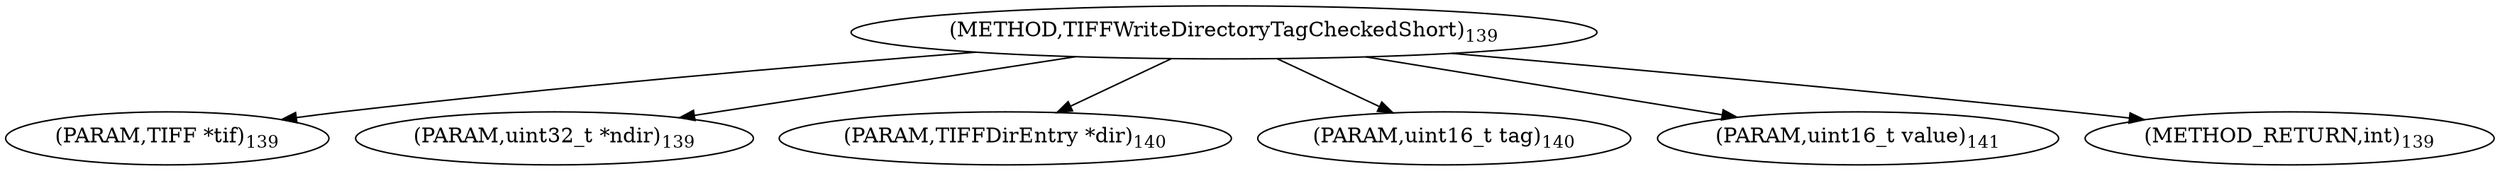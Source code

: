 digraph "TIFFWriteDirectoryTagCheckedShort" {  
"64193" [label = <(METHOD,TIFFWriteDirectoryTagCheckedShort)<SUB>139</SUB>> ]
"64194" [label = <(PARAM,TIFF *tif)<SUB>139</SUB>> ]
"64195" [label = <(PARAM,uint32_t *ndir)<SUB>139</SUB>> ]
"64196" [label = <(PARAM,TIFFDirEntry *dir)<SUB>140</SUB>> ]
"64197" [label = <(PARAM,uint16_t tag)<SUB>140</SUB>> ]
"64198" [label = <(PARAM,uint16_t value)<SUB>141</SUB>> ]
"64199" [label = <(METHOD_RETURN,int)<SUB>139</SUB>> ]
  "64193" -> "64194" 
  "64193" -> "64195" 
  "64193" -> "64196" 
  "64193" -> "64197" 
  "64193" -> "64198" 
  "64193" -> "64199" 
}
